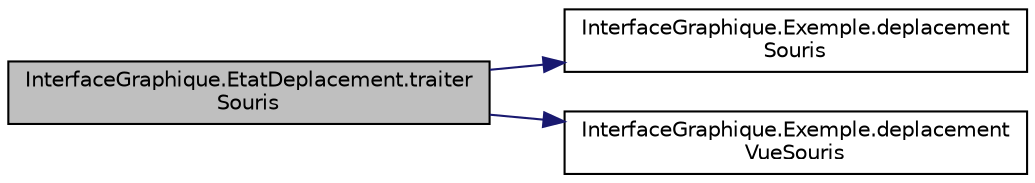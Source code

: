 digraph "InterfaceGraphique.EtatDeplacement.traiterSouris"
{
  edge [fontname="Helvetica",fontsize="10",labelfontname="Helvetica",labelfontsize="10"];
  node [fontname="Helvetica",fontsize="10",shape=record];
  rankdir="LR";
  Node1 [label="InterfaceGraphique.EtatDeplacement.traiter\lSouris",height=0.2,width=0.4,color="black", fillcolor="grey75", style="filled", fontcolor="black"];
  Node1 -> Node2 [color="midnightblue",fontsize="10",style="solid",fontname="Helvetica"];
  Node2 [label="InterfaceGraphique.Exemple.deplacement\lSouris",height=0.2,width=0.4,color="black", fillcolor="white", style="filled",URL="$d9/d14/class_interface_graphique_1_1_exemple.html#a7ea43e933a1730233cbf052bf1b82bf6",tooltip="Gestion des états lorsque l&#39;utilisateur déplace la souris. "];
  Node1 -> Node3 [color="midnightblue",fontsize="10",style="solid",fontname="Helvetica"];
  Node3 [label="InterfaceGraphique.Exemple.deplacement\lVueSouris",height=0.2,width=0.4,color="black", fillcolor="white", style="filled",URL="$d9/d14/class_interface_graphique_1_1_exemple.html#ac3deb45c19c6280c315cff5ab08b29a8",tooltip="Gestion du déplacement de la vue avec la souris. "];
}
